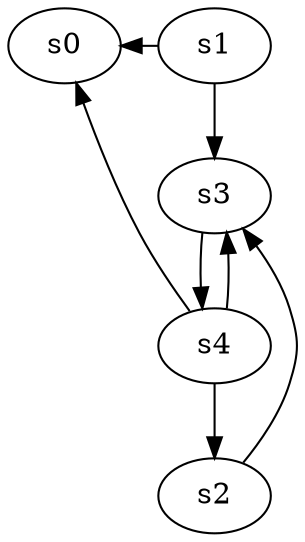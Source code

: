 digraph game_0739_complex_5 {
    s0 [name="s0", player=0, target=1];
    s1 [name="s1", player=0, target=1];
    s2 [name="s2", player=1];
    s3 [name="s3", player=0];
    s4 [name="s4", player=0];

    s1 -> s0 [constraint="time % 4 == 1 && time % 3 == 2"];
    s1 -> s3;
    s2 -> s3 [constraint="time % 2 == 1 && time % 3 == 2"];
    s3 -> s4;
    s4 -> s0 [constraint="!(time % 3 == 2)"];
    s4 -> s2;
    s4 -> s3 [constraint="!(time % 6 == 3)"];
}
